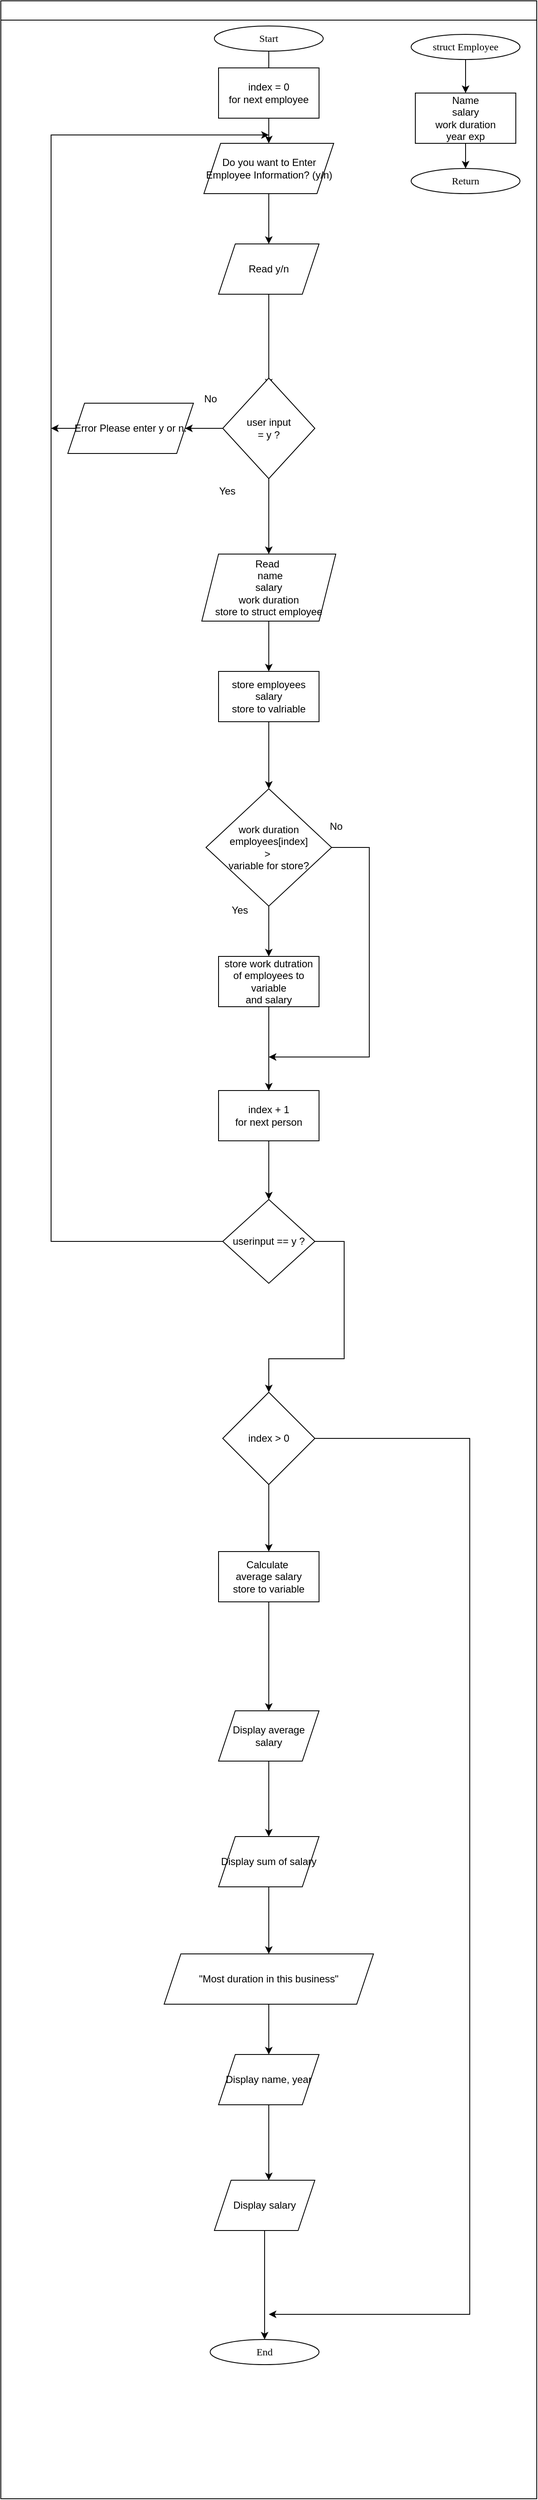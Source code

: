 <mxfile version="25.0.3">
  <diagram id="C5RBs43oDa-KdzZeNtuy" name="Page-1">
    <mxGraphModel dx="1853" dy="561" grid="1" gridSize="10" guides="1" tooltips="1" connect="1" arrows="1" fold="1" page="1" pageScale="1" pageWidth="827" pageHeight="1169" math="0" shadow="0">
      <root>
        <mxCell id="WIyWlLk6GJQsqaUBKTNV-0" />
        <mxCell id="WIyWlLk6GJQsqaUBKTNV-1" parent="WIyWlLk6GJQsqaUBKTNV-0" />
        <mxCell id="mvioNwK95yMqdUQ73LqQ-36" value="" style="swimlane;fontFamily=Sarabun;fontSource=https%3A%2F%2Ffonts.googleapis.com%2Fcss%3Ffamily%3DSarabun;" parent="WIyWlLk6GJQsqaUBKTNV-1" vertex="1">
          <mxGeometry x="-740" y="60" width="640" height="2980" as="geometry" />
        </mxCell>
        <mxCell id="xE9lvKekpY_54vqVYkne-0" style="edgeStyle=orthogonalEdgeStyle;rounded=0;orthogonalLoop=1;jettySize=auto;html=1;entryX=0.5;entryY=0;entryDx=0;entryDy=0;" parent="mvioNwK95yMqdUQ73LqQ-36" source="mvioNwK95yMqdUQ73LqQ-35" edge="1" target="qBdUKp69-ClIljfC2VET-1">
          <mxGeometry relative="1" as="geometry">
            <mxPoint x="320" y="160" as="targetPoint" />
          </mxGeometry>
        </mxCell>
        <mxCell id="mvioNwK95yMqdUQ73LqQ-35" value="&lt;font data-font-src=&quot;https://fonts.googleapis.com/css?family=Sarabun&quot; face=&quot;Sarabun&quot;&gt;Start&lt;/font&gt;" style="ellipse;whiteSpace=wrap;html=1;" parent="mvioNwK95yMqdUQ73LqQ-36" vertex="1">
          <mxGeometry x="255" y="30" width="130" height="30" as="geometry" />
        </mxCell>
        <mxCell id="xE9lvKekpY_54vqVYkne-7" style="edgeStyle=orthogonalEdgeStyle;rounded=0;orthogonalLoop=1;jettySize=auto;html=1;" parent="mvioNwK95yMqdUQ73LqQ-36" source="xE9lvKekpY_54vqVYkne-6" edge="1">
          <mxGeometry relative="1" as="geometry">
            <mxPoint x="555" y="110" as="targetPoint" />
          </mxGeometry>
        </mxCell>
        <mxCell id="xE9lvKekpY_54vqVYkne-6" value="&lt;font data-font-src=&quot;https://fonts.googleapis.com/css?family=Sarabun&quot; face=&quot;Sarabun&quot;&gt;struct Employee&lt;/font&gt;" style="ellipse;whiteSpace=wrap;html=1;" parent="mvioNwK95yMqdUQ73LqQ-36" vertex="1">
          <mxGeometry x="490" y="40" width="130" height="30" as="geometry" />
        </mxCell>
        <mxCell id="xE9lvKekpY_54vqVYkne-9" style="edgeStyle=orthogonalEdgeStyle;rounded=0;orthogonalLoop=1;jettySize=auto;html=1;" parent="mvioNwK95yMqdUQ73LqQ-36" source="xE9lvKekpY_54vqVYkne-8" edge="1">
          <mxGeometry relative="1" as="geometry">
            <mxPoint x="555" y="200" as="targetPoint" />
          </mxGeometry>
        </mxCell>
        <mxCell id="xE9lvKekpY_54vqVYkne-8" value="Name&lt;div&gt;salary&lt;/div&gt;&lt;div&gt;work duration&lt;/div&gt;&lt;div&gt;year exp&lt;/div&gt;" style="rounded=0;whiteSpace=wrap;html=1;" parent="mvioNwK95yMqdUQ73LqQ-36" vertex="1">
          <mxGeometry x="495" y="110" width="120" height="60" as="geometry" />
        </mxCell>
        <mxCell id="xE9lvKekpY_54vqVYkne-10" value="&lt;font face=&quot;Sarabun&quot;&gt;Return&lt;/font&gt;" style="ellipse;whiteSpace=wrap;html=1;" parent="mvioNwK95yMqdUQ73LqQ-36" vertex="1">
          <mxGeometry x="490" y="200" width="130" height="30" as="geometry" />
        </mxCell>
        <mxCell id="qBdUKp69-ClIljfC2VET-4" style="edgeStyle=orthogonalEdgeStyle;rounded=0;orthogonalLoop=1;jettySize=auto;html=1;" edge="1" parent="mvioNwK95yMqdUQ73LqQ-36" source="qBdUKp69-ClIljfC2VET-1">
          <mxGeometry relative="1" as="geometry">
            <mxPoint x="320" y="290" as="targetPoint" />
          </mxGeometry>
        </mxCell>
        <mxCell id="qBdUKp69-ClIljfC2VET-1" value="Do you want to Enter Employee Information? (y/n)" style="shape=parallelogram;perimeter=parallelogramPerimeter;whiteSpace=wrap;html=1;fixedSize=1;" vertex="1" parent="mvioNwK95yMqdUQ73LqQ-36">
          <mxGeometry x="242.5" y="170" width="155" height="60" as="geometry" />
        </mxCell>
        <mxCell id="qBdUKp69-ClIljfC2VET-6" style="edgeStyle=orthogonalEdgeStyle;rounded=0;orthogonalLoop=1;jettySize=auto;html=1;" edge="1" parent="mvioNwK95yMqdUQ73LqQ-36" source="qBdUKp69-ClIljfC2VET-5">
          <mxGeometry relative="1" as="geometry">
            <mxPoint x="320" y="460" as="targetPoint" />
          </mxGeometry>
        </mxCell>
        <mxCell id="qBdUKp69-ClIljfC2VET-5" value="Read y/n" style="shape=parallelogram;perimeter=parallelogramPerimeter;whiteSpace=wrap;html=1;fixedSize=1;" vertex="1" parent="mvioNwK95yMqdUQ73LqQ-36">
          <mxGeometry x="260" y="290" width="120" height="60" as="geometry" />
        </mxCell>
        <mxCell id="qBdUKp69-ClIljfC2VET-9" style="edgeStyle=orthogonalEdgeStyle;rounded=0;orthogonalLoop=1;jettySize=auto;html=1;" edge="1" parent="mvioNwK95yMqdUQ73LqQ-36" source="qBdUKp69-ClIljfC2VET-7">
          <mxGeometry relative="1" as="geometry">
            <mxPoint x="320" y="660" as="targetPoint" />
          </mxGeometry>
        </mxCell>
        <mxCell id="qBdUKp69-ClIljfC2VET-31" style="edgeStyle=orthogonalEdgeStyle;rounded=0;orthogonalLoop=1;jettySize=auto;html=1;" edge="1" parent="mvioNwK95yMqdUQ73LqQ-36" source="qBdUKp69-ClIljfC2VET-32">
          <mxGeometry relative="1" as="geometry">
            <mxPoint x="60" y="510" as="targetPoint" />
          </mxGeometry>
        </mxCell>
        <mxCell id="qBdUKp69-ClIljfC2VET-7" value="user input&lt;div&gt;= y ?&lt;/div&gt;" style="rhombus;whiteSpace=wrap;html=1;" vertex="1" parent="mvioNwK95yMqdUQ73LqQ-36">
          <mxGeometry x="265" y="450" width="110" height="120" as="geometry" />
        </mxCell>
        <mxCell id="qBdUKp69-ClIljfC2VET-10" value="Yes" style="text;html=1;align=center;verticalAlign=middle;resizable=0;points=[];autosize=1;strokeColor=none;fillColor=none;" vertex="1" parent="mvioNwK95yMqdUQ73LqQ-36">
          <mxGeometry x="250" y="570" width="40" height="30" as="geometry" />
        </mxCell>
        <mxCell id="qBdUKp69-ClIljfC2VET-12" style="edgeStyle=orthogonalEdgeStyle;rounded=0;orthogonalLoop=1;jettySize=auto;html=1;" edge="1" parent="mvioNwK95yMqdUQ73LqQ-36" source="qBdUKp69-ClIljfC2VET-11">
          <mxGeometry relative="1" as="geometry">
            <mxPoint x="320" y="800" as="targetPoint" />
          </mxGeometry>
        </mxCell>
        <mxCell id="qBdUKp69-ClIljfC2VET-11" value="Read&amp;nbsp;&lt;div&gt;&amp;nbsp;name&lt;div&gt;salary&lt;/div&gt;&lt;div&gt;work duration&lt;/div&gt;&lt;/div&gt;&lt;div&gt;store to struct employee&lt;/div&gt;" style="shape=parallelogram;perimeter=parallelogramPerimeter;whiteSpace=wrap;html=1;fixedSize=1;" vertex="1" parent="mvioNwK95yMqdUQ73LqQ-36">
          <mxGeometry x="240" y="660" width="160" height="80" as="geometry" />
        </mxCell>
        <mxCell id="qBdUKp69-ClIljfC2VET-14" value="index = 0&lt;div&gt;for next employee&lt;/div&gt;" style="rounded=0;whiteSpace=wrap;html=1;" vertex="1" parent="mvioNwK95yMqdUQ73LqQ-36">
          <mxGeometry x="260" y="80" width="120" height="60" as="geometry" />
        </mxCell>
        <mxCell id="qBdUKp69-ClIljfC2VET-16" style="edgeStyle=orthogonalEdgeStyle;rounded=0;orthogonalLoop=1;jettySize=auto;html=1;" edge="1" parent="mvioNwK95yMqdUQ73LqQ-36" source="qBdUKp69-ClIljfC2VET-15">
          <mxGeometry relative="1" as="geometry">
            <mxPoint x="320" y="940" as="targetPoint" />
          </mxGeometry>
        </mxCell>
        <mxCell id="qBdUKp69-ClIljfC2VET-15" value="store employees salary&lt;div&gt;store to valriable&lt;/div&gt;" style="rounded=0;whiteSpace=wrap;html=1;" vertex="1" parent="mvioNwK95yMqdUQ73LqQ-36">
          <mxGeometry x="260" y="800" width="120" height="60" as="geometry" />
        </mxCell>
        <mxCell id="qBdUKp69-ClIljfC2VET-18" style="edgeStyle=orthogonalEdgeStyle;rounded=0;orthogonalLoop=1;jettySize=auto;html=1;" edge="1" parent="mvioNwK95yMqdUQ73LqQ-36" source="qBdUKp69-ClIljfC2VET-17">
          <mxGeometry relative="1" as="geometry">
            <mxPoint x="320" y="1140" as="targetPoint" />
          </mxGeometry>
        </mxCell>
        <mxCell id="qBdUKp69-ClIljfC2VET-22" style="edgeStyle=orthogonalEdgeStyle;rounded=0;orthogonalLoop=1;jettySize=auto;html=1;" edge="1" parent="mvioNwK95yMqdUQ73LqQ-36" source="qBdUKp69-ClIljfC2VET-17">
          <mxGeometry relative="1" as="geometry">
            <mxPoint x="320" y="1260" as="targetPoint" />
            <Array as="points">
              <mxPoint x="440" y="1010" />
              <mxPoint x="440" y="1260" />
            </Array>
          </mxGeometry>
        </mxCell>
        <mxCell id="qBdUKp69-ClIljfC2VET-17" value="&lt;div&gt;work duration&lt;/div&gt;employees[index]&lt;div&gt;&lt;span style=&quot;background-color: initial;&quot;&gt;&amp;gt;&amp;nbsp;&lt;/span&gt;&lt;/div&gt;&lt;div&gt;&lt;span style=&quot;background-color: initial;&quot;&gt;variable for store?&lt;/span&gt;&lt;/div&gt;&lt;div&gt;&lt;/div&gt;" style="rhombus;whiteSpace=wrap;html=1;" vertex="1" parent="mvioNwK95yMqdUQ73LqQ-36">
          <mxGeometry x="245" y="940" width="150" height="140" as="geometry" />
        </mxCell>
        <mxCell id="qBdUKp69-ClIljfC2VET-20" style="edgeStyle=orthogonalEdgeStyle;rounded=0;orthogonalLoop=1;jettySize=auto;html=1;entryX=0.5;entryY=0;entryDx=0;entryDy=0;" edge="1" parent="mvioNwK95yMqdUQ73LqQ-36" source="qBdUKp69-ClIljfC2VET-19" target="qBdUKp69-ClIljfC2VET-21">
          <mxGeometry relative="1" as="geometry">
            <mxPoint x="320" y="1260" as="targetPoint" />
          </mxGeometry>
        </mxCell>
        <mxCell id="qBdUKp69-ClIljfC2VET-19" value="store work dutration of employees to variable&lt;div&gt;and salary&lt;/div&gt;" style="rounded=0;whiteSpace=wrap;html=1;" vertex="1" parent="mvioNwK95yMqdUQ73LqQ-36">
          <mxGeometry x="260" y="1140" width="120" height="60" as="geometry" />
        </mxCell>
        <mxCell id="qBdUKp69-ClIljfC2VET-29" style="edgeStyle=orthogonalEdgeStyle;rounded=0;orthogonalLoop=1;jettySize=auto;html=1;" edge="1" parent="mvioNwK95yMqdUQ73LqQ-36" source="qBdUKp69-ClIljfC2VET-21">
          <mxGeometry relative="1" as="geometry">
            <mxPoint x="320" y="1430" as="targetPoint" />
          </mxGeometry>
        </mxCell>
        <mxCell id="qBdUKp69-ClIljfC2VET-21" value="index + 1&lt;div&gt;for next person&lt;/div&gt;" style="rounded=0;whiteSpace=wrap;html=1;" vertex="1" parent="mvioNwK95yMqdUQ73LqQ-36">
          <mxGeometry x="260" y="1300" width="120" height="60" as="geometry" />
        </mxCell>
        <mxCell id="qBdUKp69-ClIljfC2VET-23" value="Yes" style="text;html=1;align=center;verticalAlign=middle;resizable=0;points=[];autosize=1;strokeColor=none;fillColor=none;" vertex="1" parent="mvioNwK95yMqdUQ73LqQ-36">
          <mxGeometry x="265" y="1070" width="40" height="30" as="geometry" />
        </mxCell>
        <mxCell id="qBdUKp69-ClIljfC2VET-26" value="No" style="text;html=1;align=center;verticalAlign=middle;resizable=0;points=[];autosize=1;strokeColor=none;fillColor=none;" vertex="1" parent="mvioNwK95yMqdUQ73LqQ-36">
          <mxGeometry x="380" y="970" width="40" height="30" as="geometry" />
        </mxCell>
        <mxCell id="qBdUKp69-ClIljfC2VET-27" value="No" style="text;html=1;align=center;verticalAlign=middle;resizable=0;points=[];autosize=1;strokeColor=none;fillColor=none;" vertex="1" parent="mvioNwK95yMqdUQ73LqQ-36">
          <mxGeometry x="230" y="460" width="40" height="30" as="geometry" />
        </mxCell>
        <mxCell id="qBdUKp69-ClIljfC2VET-30" style="edgeStyle=orthogonalEdgeStyle;rounded=0;orthogonalLoop=1;jettySize=auto;html=1;" edge="1" parent="mvioNwK95yMqdUQ73LqQ-36" source="qBdUKp69-ClIljfC2VET-28">
          <mxGeometry relative="1" as="geometry">
            <mxPoint x="320" y="160" as="targetPoint" />
            <Array as="points">
              <mxPoint x="60" y="1480" />
              <mxPoint x="60" y="160" />
            </Array>
          </mxGeometry>
        </mxCell>
        <mxCell id="qBdUKp69-ClIljfC2VET-35" style="edgeStyle=orthogonalEdgeStyle;rounded=0;orthogonalLoop=1;jettySize=auto;html=1;entryX=0.5;entryY=0;entryDx=0;entryDy=0;" edge="1" parent="mvioNwK95yMqdUQ73LqQ-36" source="qBdUKp69-ClIljfC2VET-28" target="qBdUKp69-ClIljfC2VET-34">
          <mxGeometry relative="1" as="geometry">
            <Array as="points">
              <mxPoint x="410" y="1480" />
              <mxPoint x="410" y="1620" />
            </Array>
          </mxGeometry>
        </mxCell>
        <mxCell id="qBdUKp69-ClIljfC2VET-28" value="userinput == y ?" style="rhombus;whiteSpace=wrap;html=1;" vertex="1" parent="mvioNwK95yMqdUQ73LqQ-36">
          <mxGeometry x="265" y="1430" width="110" height="100" as="geometry" />
        </mxCell>
        <mxCell id="qBdUKp69-ClIljfC2VET-32" value="Error Please enter y or n." style="shape=parallelogram;perimeter=parallelogramPerimeter;whiteSpace=wrap;html=1;fixedSize=1;" vertex="1" parent="mvioNwK95yMqdUQ73LqQ-36">
          <mxGeometry x="80" y="480" width="150" height="60" as="geometry" />
        </mxCell>
        <mxCell id="qBdUKp69-ClIljfC2VET-33" value="" style="edgeStyle=orthogonalEdgeStyle;rounded=0;orthogonalLoop=1;jettySize=auto;html=1;" edge="1" parent="mvioNwK95yMqdUQ73LqQ-36" source="qBdUKp69-ClIljfC2VET-7" target="qBdUKp69-ClIljfC2VET-32">
          <mxGeometry relative="1" as="geometry">
            <mxPoint x="-680" y="570" as="targetPoint" />
            <mxPoint x="-475" y="570" as="sourcePoint" />
          </mxGeometry>
        </mxCell>
        <mxCell id="qBdUKp69-ClIljfC2VET-36" style="edgeStyle=orthogonalEdgeStyle;rounded=0;orthogonalLoop=1;jettySize=auto;html=1;" edge="1" parent="mvioNwK95yMqdUQ73LqQ-36" source="qBdUKp69-ClIljfC2VET-34">
          <mxGeometry relative="1" as="geometry">
            <mxPoint x="320" y="1850" as="targetPoint" />
          </mxGeometry>
        </mxCell>
        <mxCell id="qBdUKp69-ClIljfC2VET-53" style="edgeStyle=orthogonalEdgeStyle;rounded=0;orthogonalLoop=1;jettySize=auto;html=1;" edge="1" parent="mvioNwK95yMqdUQ73LqQ-36" source="qBdUKp69-ClIljfC2VET-34">
          <mxGeometry relative="1" as="geometry">
            <mxPoint x="320" y="2760" as="targetPoint" />
            <Array as="points">
              <mxPoint x="560" y="1715" />
              <mxPoint x="560" y="2760" />
            </Array>
          </mxGeometry>
        </mxCell>
        <mxCell id="qBdUKp69-ClIljfC2VET-34" value="index &amp;gt; 0" style="rhombus;whiteSpace=wrap;html=1;" vertex="1" parent="mvioNwK95yMqdUQ73LqQ-36">
          <mxGeometry x="265" y="1660" width="110" height="110" as="geometry" />
        </mxCell>
        <mxCell id="qBdUKp69-ClIljfC2VET-39" style="edgeStyle=orthogonalEdgeStyle;rounded=0;orthogonalLoop=1;jettySize=auto;html=1;" edge="1" parent="mvioNwK95yMqdUQ73LqQ-36" source="qBdUKp69-ClIljfC2VET-37">
          <mxGeometry relative="1" as="geometry">
            <mxPoint x="320" y="2040" as="targetPoint" />
          </mxGeometry>
        </mxCell>
        <mxCell id="qBdUKp69-ClIljfC2VET-37" value="Calculate&amp;nbsp;&lt;div&gt;average salary&lt;/div&gt;&lt;div&gt;store to variable&lt;/div&gt;" style="rounded=0;whiteSpace=wrap;html=1;" vertex="1" parent="mvioNwK95yMqdUQ73LqQ-36">
          <mxGeometry x="260" y="1850" width="120" height="60" as="geometry" />
        </mxCell>
        <mxCell id="qBdUKp69-ClIljfC2VET-41" style="edgeStyle=orthogonalEdgeStyle;rounded=0;orthogonalLoop=1;jettySize=auto;html=1;" edge="1" parent="mvioNwK95yMqdUQ73LqQ-36" source="qBdUKp69-ClIljfC2VET-40">
          <mxGeometry relative="1" as="geometry">
            <mxPoint x="320" y="2190" as="targetPoint" />
          </mxGeometry>
        </mxCell>
        <mxCell id="qBdUKp69-ClIljfC2VET-40" value="Display average salary" style="shape=parallelogram;perimeter=parallelogramPerimeter;whiteSpace=wrap;html=1;fixedSize=1;" vertex="1" parent="mvioNwK95yMqdUQ73LqQ-36">
          <mxGeometry x="260" y="2040" width="120" height="60" as="geometry" />
        </mxCell>
        <mxCell id="qBdUKp69-ClIljfC2VET-43" style="edgeStyle=orthogonalEdgeStyle;rounded=0;orthogonalLoop=1;jettySize=auto;html=1;" edge="1" parent="mvioNwK95yMqdUQ73LqQ-36" source="qBdUKp69-ClIljfC2VET-42">
          <mxGeometry relative="1" as="geometry">
            <mxPoint x="320" y="2330" as="targetPoint" />
          </mxGeometry>
        </mxCell>
        <mxCell id="qBdUKp69-ClIljfC2VET-42" value="Display sum of salary" style="shape=parallelogram;perimeter=parallelogramPerimeter;whiteSpace=wrap;html=1;fixedSize=1;" vertex="1" parent="mvioNwK95yMqdUQ73LqQ-36">
          <mxGeometry x="260" y="2190" width="120" height="60" as="geometry" />
        </mxCell>
        <mxCell id="qBdUKp69-ClIljfC2VET-44" value="&quot;Most duration in this business&quot;" style="shape=parallelogram;perimeter=parallelogramPerimeter;whiteSpace=wrap;html=1;fixedSize=1;" vertex="1" parent="mvioNwK95yMqdUQ73LqQ-36">
          <mxGeometry x="195" y="2330" width="250" height="60" as="geometry" />
        </mxCell>
        <mxCell id="qBdUKp69-ClIljfC2VET-49" style="edgeStyle=orthogonalEdgeStyle;rounded=0;orthogonalLoop=1;jettySize=auto;html=1;" edge="1" parent="mvioNwK95yMqdUQ73LqQ-36" source="qBdUKp69-ClIljfC2VET-48">
          <mxGeometry relative="1" as="geometry">
            <mxPoint x="315" y="2790" as="targetPoint" />
          </mxGeometry>
        </mxCell>
        <mxCell id="qBdUKp69-ClIljfC2VET-48" value="Display salary" style="shape=parallelogram;perimeter=parallelogramPerimeter;whiteSpace=wrap;html=1;fixedSize=1;" vertex="1" parent="mvioNwK95yMqdUQ73LqQ-36">
          <mxGeometry x="255" y="2600" width="120" height="60" as="geometry" />
        </mxCell>
        <mxCell id="qBdUKp69-ClIljfC2VET-50" value="&lt;font data-font-src=&quot;https://fonts.googleapis.com/css?family=Sarabun&quot; face=&quot;Sarabun&quot;&gt;End&lt;/font&gt;" style="ellipse;whiteSpace=wrap;html=1;" vertex="1" parent="mvioNwK95yMqdUQ73LqQ-36">
          <mxGeometry x="250" y="2790" width="130" height="30" as="geometry" />
        </mxCell>
        <mxCell id="qBdUKp69-ClIljfC2VET-47" style="edgeStyle=orthogonalEdgeStyle;rounded=0;orthogonalLoop=1;jettySize=auto;html=1;" edge="1" parent="WIyWlLk6GJQsqaUBKTNV-1" source="qBdUKp69-ClIljfC2VET-46">
          <mxGeometry relative="1" as="geometry">
            <mxPoint x="-420" y="2660" as="targetPoint" />
          </mxGeometry>
        </mxCell>
        <mxCell id="qBdUKp69-ClIljfC2VET-46" value="Display name, year" style="shape=parallelogram;perimeter=parallelogramPerimeter;whiteSpace=wrap;html=1;fixedSize=1;" vertex="1" parent="WIyWlLk6GJQsqaUBKTNV-1">
          <mxGeometry x="-480" y="2510" width="120" height="60" as="geometry" />
        </mxCell>
        <mxCell id="qBdUKp69-ClIljfC2VET-45" style="edgeStyle=orthogonalEdgeStyle;rounded=0;orthogonalLoop=1;jettySize=auto;html=1;" edge="1" parent="WIyWlLk6GJQsqaUBKTNV-1" source="qBdUKp69-ClIljfC2VET-44" target="qBdUKp69-ClIljfC2VET-46">
          <mxGeometry relative="1" as="geometry">
            <mxPoint x="-420" y="2540" as="targetPoint" />
          </mxGeometry>
        </mxCell>
      </root>
    </mxGraphModel>
  </diagram>
</mxfile>
